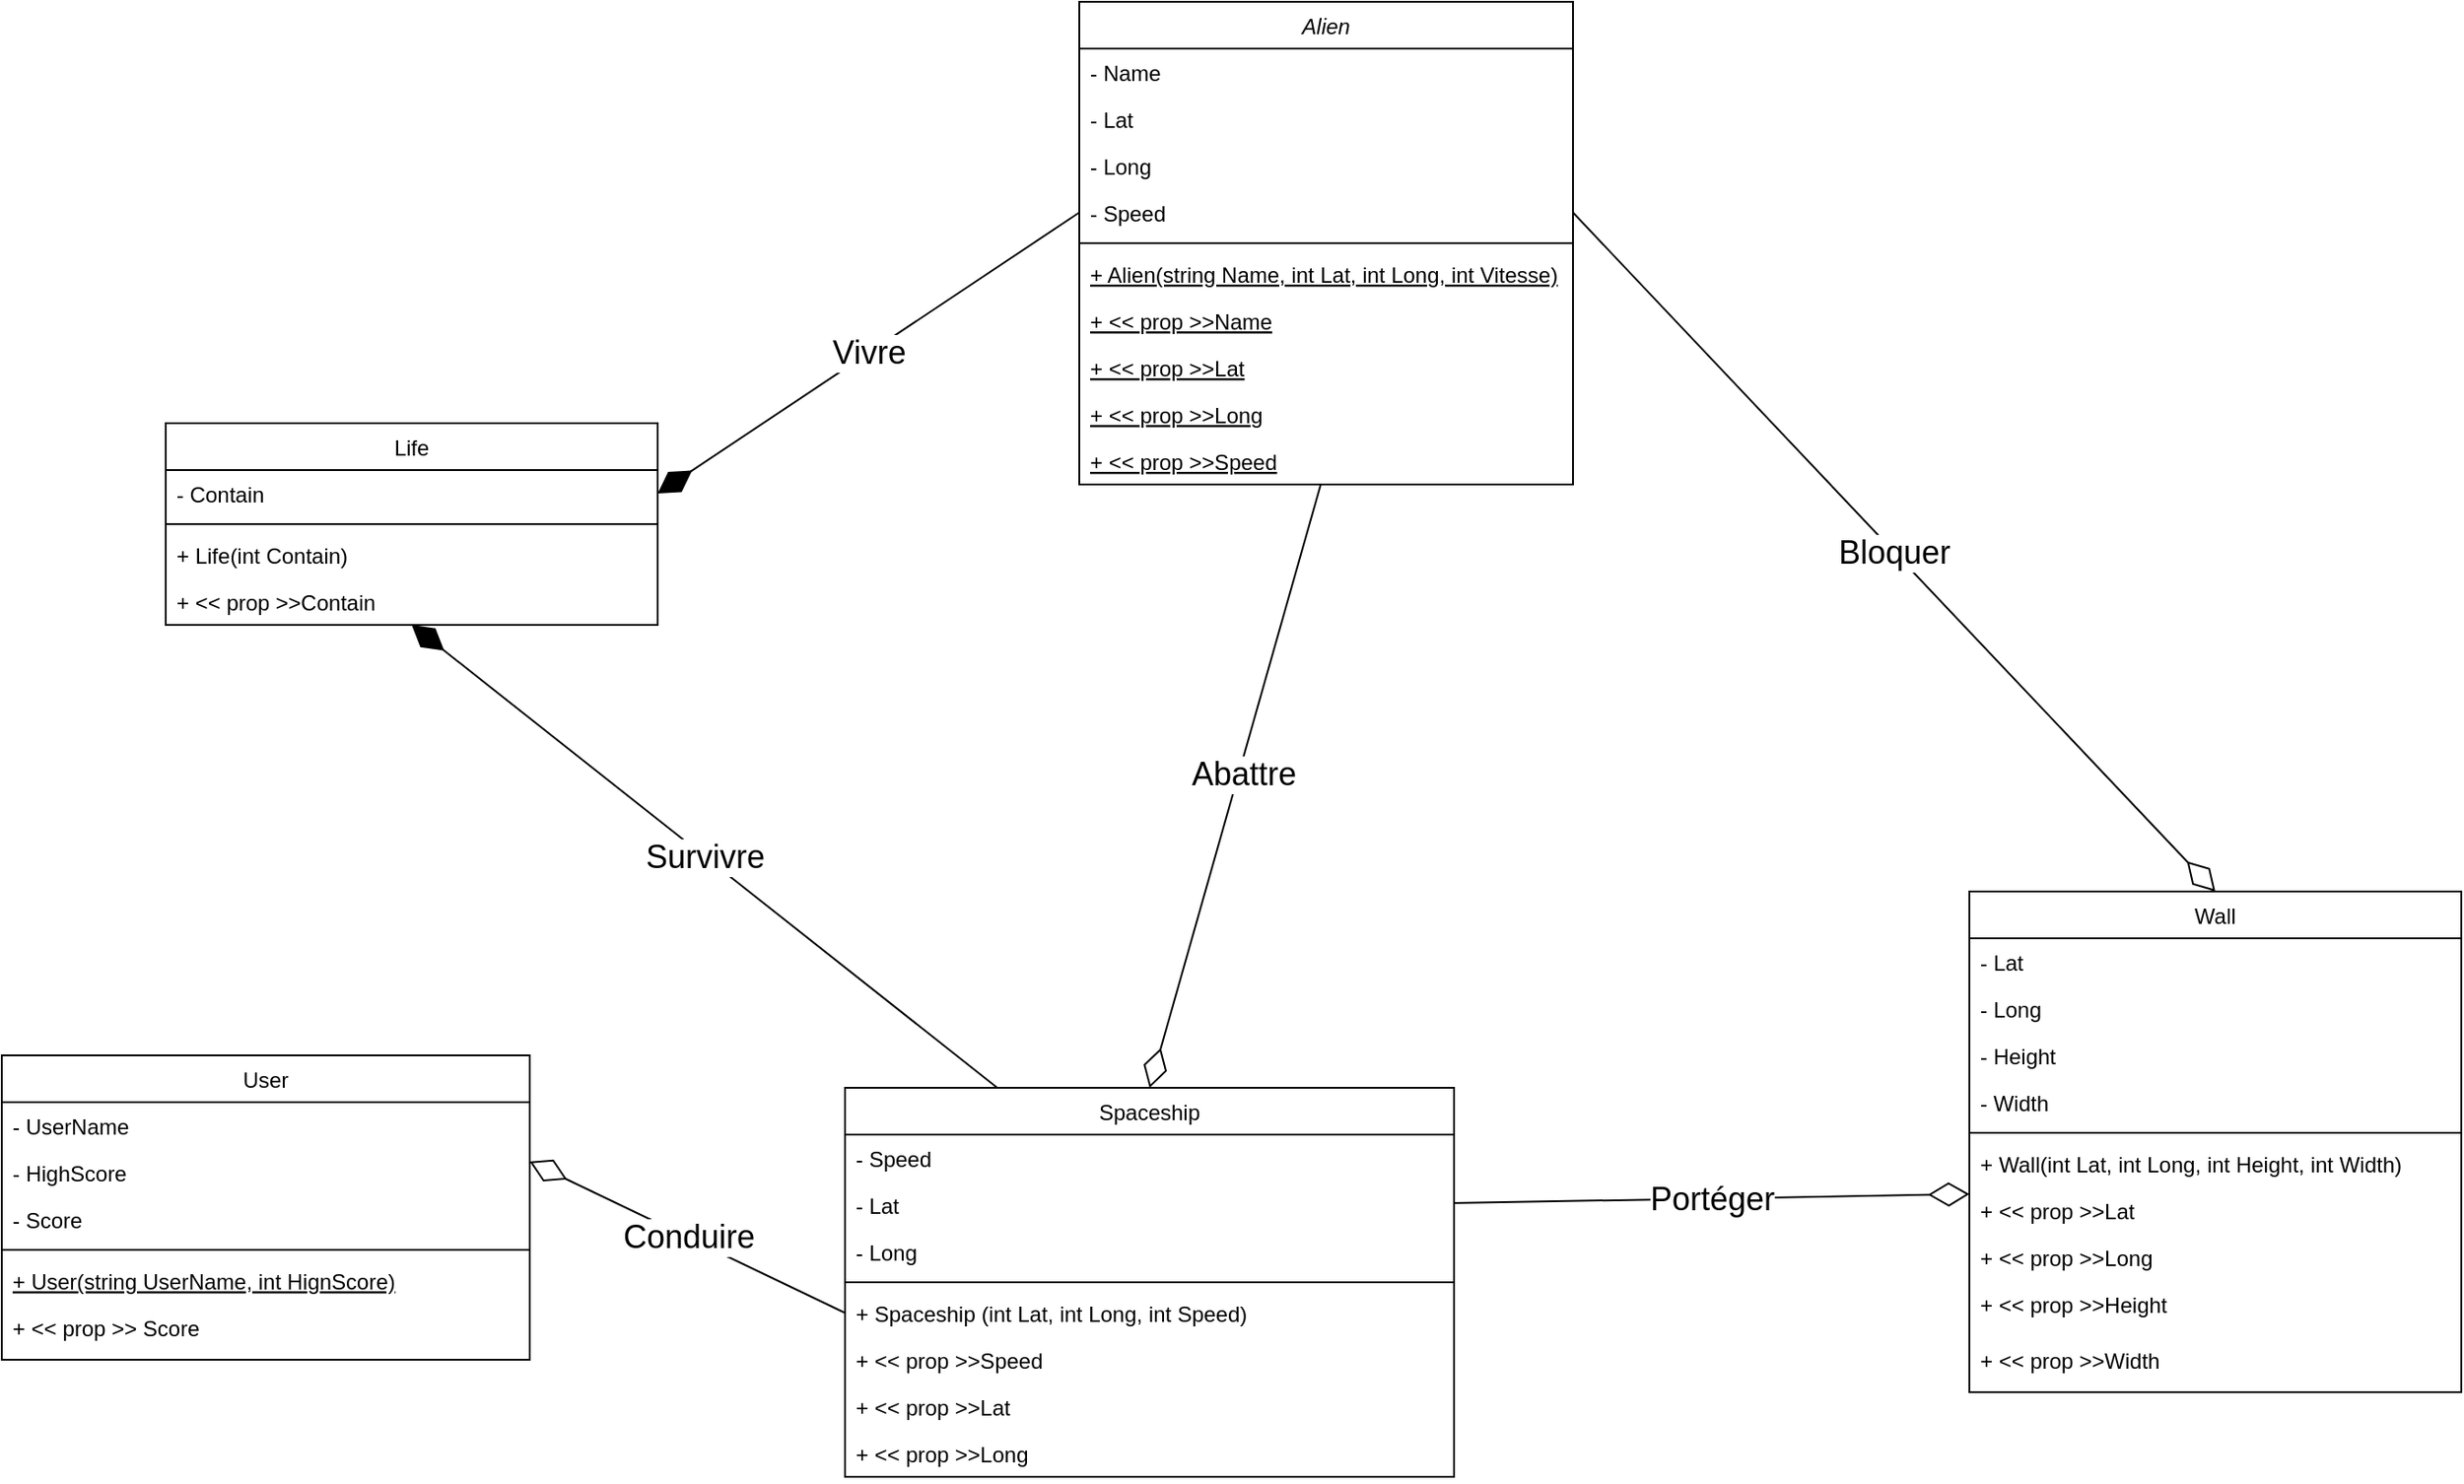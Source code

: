 <mxfile version="20.3.6" type="device"><diagram id="C5RBs43oDa-KdzZeNtuy" name="Page-1"><mxGraphModel dx="1422" dy="794" grid="1" gridSize="13" guides="1" tooltips="1" connect="1" arrows="1" fold="1" page="1" pageScale="1" pageWidth="2339" pageHeight="3300" math="0" shadow="0"><root><mxCell id="WIyWlLk6GJQsqaUBKTNV-0"/><mxCell id="WIyWlLk6GJQsqaUBKTNV-1" parent="WIyWlLk6GJQsqaUBKTNV-0"/><mxCell id="zkfFHV4jXpPFQw0GAbJ--0" value="Alien" style="swimlane;fontStyle=2;align=center;verticalAlign=top;childLayout=stackLayout;horizontal=1;startSize=26;horizontalStack=0;resizeParent=1;resizeLast=0;collapsible=1;marginBottom=0;rounded=0;shadow=0;strokeWidth=1;" parent="WIyWlLk6GJQsqaUBKTNV-1" vertex="1"><mxGeometry x="689" y="416" width="274" height="268" as="geometry"><mxRectangle x="230" y="140" width="160" height="26" as="alternateBounds"/></mxGeometry></mxCell><mxCell id="zkfFHV4jXpPFQw0GAbJ--1" value="- Name" style="text;align=left;verticalAlign=top;spacingLeft=4;spacingRight=4;overflow=hidden;rotatable=0;points=[[0,0.5],[1,0.5]];portConstraint=eastwest;" parent="zkfFHV4jXpPFQw0GAbJ--0" vertex="1"><mxGeometry y="26" width="274" height="26" as="geometry"/></mxCell><mxCell id="zkfFHV4jXpPFQw0GAbJ--2" value="- Lat" style="text;align=left;verticalAlign=top;spacingLeft=4;spacingRight=4;overflow=hidden;rotatable=0;points=[[0,0.5],[1,0.5]];portConstraint=eastwest;rounded=0;shadow=0;html=0;" parent="zkfFHV4jXpPFQw0GAbJ--0" vertex="1"><mxGeometry y="52" width="274" height="26" as="geometry"/></mxCell><mxCell id="zkfFHV4jXpPFQw0GAbJ--3" value="- Long" style="text;align=left;verticalAlign=top;spacingLeft=4;spacingRight=4;overflow=hidden;rotatable=0;points=[[0,0.5],[1,0.5]];portConstraint=eastwest;rounded=0;shadow=0;html=0;" parent="zkfFHV4jXpPFQw0GAbJ--0" vertex="1"><mxGeometry y="78" width="274" height="26" as="geometry"/></mxCell><mxCell id="cAzhCFdR-4WVPl4lDQga-0" value="- Speed" style="text;align=left;verticalAlign=top;spacingLeft=4;spacingRight=4;overflow=hidden;rotatable=0;points=[[0,0.5],[1,0.5]];portConstraint=eastwest;rounded=0;shadow=0;html=0;" vertex="1" parent="zkfFHV4jXpPFQw0GAbJ--0"><mxGeometry y="104" width="274" height="26" as="geometry"/></mxCell><mxCell id="zkfFHV4jXpPFQw0GAbJ--4" value="" style="line;html=1;strokeWidth=1;align=left;verticalAlign=middle;spacingTop=-1;spacingLeft=3;spacingRight=3;rotatable=0;labelPosition=right;points=[];portConstraint=eastwest;" parent="zkfFHV4jXpPFQw0GAbJ--0" vertex="1"><mxGeometry y="130" width="274" height="8" as="geometry"/></mxCell><mxCell id="cAzhCFdR-4WVPl4lDQga-2" value="+ Alien(string Name, int Lat, int Long, int Vitesse)" style="text;align=left;verticalAlign=top;spacingLeft=4;spacingRight=4;overflow=hidden;rotatable=0;points=[[0,0.5],[1,0.5]];portConstraint=eastwest;fontStyle=4" vertex="1" parent="zkfFHV4jXpPFQw0GAbJ--0"><mxGeometry y="138" width="274" height="26" as="geometry"/></mxCell><mxCell id="cAzhCFdR-4WVPl4lDQga-4" value="+ &lt;&lt; prop &gt;&gt;Name" style="text;align=left;verticalAlign=top;spacingLeft=4;spacingRight=4;overflow=hidden;rotatable=0;points=[[0,0.5],[1,0.5]];portConstraint=eastwest;fontStyle=4" vertex="1" parent="zkfFHV4jXpPFQw0GAbJ--0"><mxGeometry y="164" width="274" height="26" as="geometry"/></mxCell><mxCell id="cAzhCFdR-4WVPl4lDQga-5" value="+ &lt;&lt; prop &gt;&gt;Lat" style="text;align=left;verticalAlign=top;spacingLeft=4;spacingRight=4;overflow=hidden;rotatable=0;points=[[0,0.5],[1,0.5]];portConstraint=eastwest;fontStyle=4" vertex="1" parent="zkfFHV4jXpPFQw0GAbJ--0"><mxGeometry y="190" width="274" height="26" as="geometry"/></mxCell><mxCell id="cAzhCFdR-4WVPl4lDQga-7" value="+ &lt;&lt; prop &gt;&gt;Long" style="text;align=left;verticalAlign=top;spacingLeft=4;spacingRight=4;overflow=hidden;rotatable=0;points=[[0,0.5],[1,0.5]];portConstraint=eastwest;fontStyle=4" vertex="1" parent="zkfFHV4jXpPFQw0GAbJ--0"><mxGeometry y="216" width="274" height="26" as="geometry"/></mxCell><mxCell id="cAzhCFdR-4WVPl4lDQga-8" value="+ &lt;&lt; prop &gt;&gt;Speed" style="text;align=left;verticalAlign=top;spacingLeft=4;spacingRight=4;overflow=hidden;rotatable=0;points=[[0,0.5],[1,0.5]];portConstraint=eastwest;fontStyle=4" vertex="1" parent="zkfFHV4jXpPFQw0GAbJ--0"><mxGeometry y="242" width="274" height="26" as="geometry"/></mxCell><mxCell id="zkfFHV4jXpPFQw0GAbJ--6" value="User" style="swimlane;fontStyle=0;align=center;verticalAlign=top;childLayout=stackLayout;horizontal=1;startSize=26;horizontalStack=0;resizeParent=1;resizeLast=0;collapsible=1;marginBottom=0;rounded=0;shadow=0;strokeWidth=1;" parent="WIyWlLk6GJQsqaUBKTNV-1" vertex="1"><mxGeometry x="91" y="1001" width="293" height="169" as="geometry"><mxRectangle x="130" y="380" width="160" height="26" as="alternateBounds"/></mxGeometry></mxCell><mxCell id="zkfFHV4jXpPFQw0GAbJ--7" value="- UserName" style="text;align=left;verticalAlign=top;spacingLeft=4;spacingRight=4;overflow=hidden;rotatable=0;points=[[0,0.5],[1,0.5]];portConstraint=eastwest;" parent="zkfFHV4jXpPFQw0GAbJ--6" vertex="1"><mxGeometry y="26" width="293" height="26" as="geometry"/></mxCell><mxCell id="zkfFHV4jXpPFQw0GAbJ--8" value="- HighScore" style="text;align=left;verticalAlign=top;spacingLeft=4;spacingRight=4;overflow=hidden;rotatable=0;points=[[0,0.5],[1,0.5]];portConstraint=eastwest;rounded=0;shadow=0;html=0;" parent="zkfFHV4jXpPFQw0GAbJ--6" vertex="1"><mxGeometry y="52" width="293" height="26" as="geometry"/></mxCell><mxCell id="cAzhCFdR-4WVPl4lDQga-42" value="- Score" style="text;align=left;verticalAlign=top;spacingLeft=4;spacingRight=4;overflow=hidden;rotatable=0;points=[[0,0.5],[1,0.5]];portConstraint=eastwest;rounded=0;shadow=0;html=0;" vertex="1" parent="zkfFHV4jXpPFQw0GAbJ--6"><mxGeometry y="78" width="293" height="26" as="geometry"/></mxCell><mxCell id="zkfFHV4jXpPFQw0GAbJ--9" value="" style="line;html=1;strokeWidth=1;align=left;verticalAlign=middle;spacingTop=-1;spacingLeft=3;spacingRight=3;rotatable=0;labelPosition=right;points=[];portConstraint=eastwest;" parent="zkfFHV4jXpPFQw0GAbJ--6" vertex="1"><mxGeometry y="104" width="293" height="8" as="geometry"/></mxCell><mxCell id="zkfFHV4jXpPFQw0GAbJ--10" value="+ User(string UserName, int HignScore)" style="text;align=left;verticalAlign=top;spacingLeft=4;spacingRight=4;overflow=hidden;rotatable=0;points=[[0,0.5],[1,0.5]];portConstraint=eastwest;fontStyle=4" parent="zkfFHV4jXpPFQw0GAbJ--6" vertex="1"><mxGeometry y="112" width="293" height="26" as="geometry"/></mxCell><mxCell id="zkfFHV4jXpPFQw0GAbJ--11" value="+ &lt;&lt; prop &gt;&gt; Score" style="text;align=left;verticalAlign=top;spacingLeft=4;spacingRight=4;overflow=hidden;rotatable=0;points=[[0,0.5],[1,0.5]];portConstraint=eastwest;" parent="zkfFHV4jXpPFQw0GAbJ--6" vertex="1"><mxGeometry y="138" width="293" height="26" as="geometry"/></mxCell><mxCell id="zkfFHV4jXpPFQw0GAbJ--17" value="Spaceship" style="swimlane;fontStyle=0;align=center;verticalAlign=top;childLayout=stackLayout;horizontal=1;startSize=26;horizontalStack=0;resizeParent=1;resizeLast=0;collapsible=1;marginBottom=0;rounded=0;shadow=0;strokeWidth=1;" parent="WIyWlLk6GJQsqaUBKTNV-1" vertex="1"><mxGeometry x="559" y="1019" width="338" height="216" as="geometry"><mxRectangle x="550" y="140" width="160" height="26" as="alternateBounds"/></mxGeometry></mxCell><mxCell id="zkfFHV4jXpPFQw0GAbJ--18" value="- Speed" style="text;align=left;verticalAlign=top;spacingLeft=4;spacingRight=4;overflow=hidden;rotatable=0;points=[[0,0.5],[1,0.5]];portConstraint=eastwest;" parent="zkfFHV4jXpPFQw0GAbJ--17" vertex="1"><mxGeometry y="26" width="338" height="26" as="geometry"/></mxCell><mxCell id="zkfFHV4jXpPFQw0GAbJ--20" value="- Lat" style="text;align=left;verticalAlign=top;spacingLeft=4;spacingRight=4;overflow=hidden;rotatable=0;points=[[0,0.5],[1,0.5]];portConstraint=eastwest;rounded=0;shadow=0;html=0;" parent="zkfFHV4jXpPFQw0GAbJ--17" vertex="1"><mxGeometry y="52" width="338" height="26" as="geometry"/></mxCell><mxCell id="zkfFHV4jXpPFQw0GAbJ--21" value="- Long" style="text;align=left;verticalAlign=top;spacingLeft=4;spacingRight=4;overflow=hidden;rotatable=0;points=[[0,0.5],[1,0.5]];portConstraint=eastwest;rounded=0;shadow=0;html=0;" parent="zkfFHV4jXpPFQw0GAbJ--17" vertex="1"><mxGeometry y="78" width="338" height="26" as="geometry"/></mxCell><mxCell id="zkfFHV4jXpPFQw0GAbJ--23" value="" style="line;html=1;strokeWidth=1;align=left;verticalAlign=middle;spacingTop=-1;spacingLeft=3;spacingRight=3;rotatable=0;labelPosition=right;points=[];portConstraint=eastwest;" parent="zkfFHV4jXpPFQw0GAbJ--17" vertex="1"><mxGeometry y="104" width="338" height="8" as="geometry"/></mxCell><mxCell id="zkfFHV4jXpPFQw0GAbJ--24" value="+ Spaceship (int Lat, int Long, int Speed)" style="text;align=left;verticalAlign=top;spacingLeft=4;spacingRight=4;overflow=hidden;rotatable=0;points=[[0,0.5],[1,0.5]];portConstraint=eastwest;" parent="zkfFHV4jXpPFQw0GAbJ--17" vertex="1"><mxGeometry y="112" width="338" height="26" as="geometry"/></mxCell><mxCell id="cAzhCFdR-4WVPl4lDQga-45" value="+ &lt;&lt; prop &gt;&gt;Speed" style="text;align=left;verticalAlign=top;spacingLeft=4;spacingRight=4;overflow=hidden;rotatable=0;points=[[0,0.5],[1,0.5]];portConstraint=eastwest;" vertex="1" parent="zkfFHV4jXpPFQw0GAbJ--17"><mxGeometry y="138" width="338" height="26" as="geometry"/></mxCell><mxCell id="zkfFHV4jXpPFQw0GAbJ--25" value="+ &lt;&lt; prop &gt;&gt;Lat" style="text;align=left;verticalAlign=top;spacingLeft=4;spacingRight=4;overflow=hidden;rotatable=0;points=[[0,0.5],[1,0.5]];portConstraint=eastwest;" parent="zkfFHV4jXpPFQw0GAbJ--17" vertex="1"><mxGeometry y="164" width="338" height="26" as="geometry"/></mxCell><mxCell id="cAzhCFdR-4WVPl4lDQga-10" value="+ &lt;&lt; prop &gt;&gt;Long" style="text;align=left;verticalAlign=top;spacingLeft=4;spacingRight=4;overflow=hidden;rotatable=0;points=[[0,0.5],[1,0.5]];portConstraint=eastwest;" vertex="1" parent="zkfFHV4jXpPFQw0GAbJ--17"><mxGeometry y="190" width="338" height="26" as="geometry"/></mxCell><mxCell id="cAzhCFdR-4WVPl4lDQga-14" value="Life" style="swimlane;fontStyle=0;align=center;verticalAlign=top;childLayout=stackLayout;horizontal=1;startSize=26;horizontalStack=0;resizeParent=1;resizeLast=0;collapsible=1;marginBottom=0;rounded=0;shadow=0;strokeWidth=1;" vertex="1" parent="WIyWlLk6GJQsqaUBKTNV-1"><mxGeometry x="182" y="650" width="273" height="112" as="geometry"><mxRectangle x="550" y="140" width="160" height="26" as="alternateBounds"/></mxGeometry></mxCell><mxCell id="cAzhCFdR-4WVPl4lDQga-15" value="- Contain" style="text;align=left;verticalAlign=top;spacingLeft=4;spacingRight=4;overflow=hidden;rotatable=0;points=[[0,0.5],[1,0.5]];portConstraint=eastwest;" vertex="1" parent="cAzhCFdR-4WVPl4lDQga-14"><mxGeometry y="26" width="273" height="26" as="geometry"/></mxCell><mxCell id="cAzhCFdR-4WVPl4lDQga-19" value="" style="line;html=1;strokeWidth=1;align=left;verticalAlign=middle;spacingTop=-1;spacingLeft=3;spacingRight=3;rotatable=0;labelPosition=right;points=[];portConstraint=eastwest;" vertex="1" parent="cAzhCFdR-4WVPl4lDQga-14"><mxGeometry y="52" width="273" height="8" as="geometry"/></mxCell><mxCell id="cAzhCFdR-4WVPl4lDQga-20" value="+ Life(int Contain)" style="text;align=left;verticalAlign=top;spacingLeft=4;spacingRight=4;overflow=hidden;rotatable=0;points=[[0,0.5],[1,0.5]];portConstraint=eastwest;" vertex="1" parent="cAzhCFdR-4WVPl4lDQga-14"><mxGeometry y="60" width="273" height="26" as="geometry"/></mxCell><mxCell id="cAzhCFdR-4WVPl4lDQga-68" value="+ &lt;&lt; prop &gt;&gt;Contain" style="text;align=left;verticalAlign=top;spacingLeft=4;spacingRight=4;overflow=hidden;rotatable=0;points=[[0,0.5],[1,0.5]];portConstraint=eastwest;" vertex="1" parent="cAzhCFdR-4WVPl4lDQga-14"><mxGeometry y="86" width="273" height="26" as="geometry"/></mxCell><mxCell id="cAzhCFdR-4WVPl4lDQga-25" value="Wall" style="swimlane;fontStyle=0;align=center;verticalAlign=top;childLayout=stackLayout;horizontal=1;startSize=26;horizontalStack=0;resizeParent=1;resizeLast=0;collapsible=1;marginBottom=0;rounded=0;shadow=0;strokeWidth=1;" vertex="1" parent="WIyWlLk6GJQsqaUBKTNV-1"><mxGeometry x="1183" y="910" width="273" height="278" as="geometry"><mxRectangle x="550" y="140" width="160" height="26" as="alternateBounds"/></mxGeometry></mxCell><mxCell id="cAzhCFdR-4WVPl4lDQga-26" value="- Lat" style="text;align=left;verticalAlign=top;spacingLeft=4;spacingRight=4;overflow=hidden;rotatable=0;points=[[0,0.5],[1,0.5]];portConstraint=eastwest;" vertex="1" parent="cAzhCFdR-4WVPl4lDQga-25"><mxGeometry y="26" width="273" height="26" as="geometry"/></mxCell><mxCell id="cAzhCFdR-4WVPl4lDQga-27" value="- Long" style="text;align=left;verticalAlign=top;spacingLeft=4;spacingRight=4;overflow=hidden;rotatable=0;points=[[0,0.5],[1,0.5]];portConstraint=eastwest;rounded=0;shadow=0;html=0;" vertex="1" parent="cAzhCFdR-4WVPl4lDQga-25"><mxGeometry y="52" width="273" height="26" as="geometry"/></mxCell><mxCell id="cAzhCFdR-4WVPl4lDQga-43" value="- Height" style="text;align=left;verticalAlign=top;spacingLeft=4;spacingRight=4;overflow=hidden;rotatable=0;points=[[0,0.5],[1,0.5]];portConstraint=eastwest;rounded=0;shadow=0;html=0;" vertex="1" parent="cAzhCFdR-4WVPl4lDQga-25"><mxGeometry y="78" width="273" height="26" as="geometry"/></mxCell><mxCell id="cAzhCFdR-4WVPl4lDQga-44" value="- Width" style="text;align=left;verticalAlign=top;spacingLeft=4;spacingRight=4;overflow=hidden;rotatable=0;points=[[0,0.5],[1,0.5]];portConstraint=eastwest;rounded=0;shadow=0;html=0;" vertex="1" parent="cAzhCFdR-4WVPl4lDQga-25"><mxGeometry y="104" width="273" height="26" as="geometry"/></mxCell><mxCell id="cAzhCFdR-4WVPl4lDQga-30" value="" style="line;html=1;strokeWidth=1;align=left;verticalAlign=middle;spacingTop=-1;spacingLeft=3;spacingRight=3;rotatable=0;labelPosition=right;points=[];portConstraint=eastwest;" vertex="1" parent="cAzhCFdR-4WVPl4lDQga-25"><mxGeometry y="130" width="273" height="8" as="geometry"/></mxCell><mxCell id="cAzhCFdR-4WVPl4lDQga-31" value="+ Wall(int Lat, int Long, int Height, int Width)" style="text;align=left;verticalAlign=top;spacingLeft=4;spacingRight=4;overflow=hidden;rotatable=0;points=[[0,0.5],[1,0.5]];portConstraint=eastwest;" vertex="1" parent="cAzhCFdR-4WVPl4lDQga-25"><mxGeometry y="138" width="273" height="26" as="geometry"/></mxCell><mxCell id="cAzhCFdR-4WVPl4lDQga-32" value="+ &lt;&lt; prop &gt;&gt;Lat" style="text;align=left;verticalAlign=top;spacingLeft=4;spacingRight=4;overflow=hidden;rotatable=0;points=[[0,0.5],[1,0.5]];portConstraint=eastwest;" vertex="1" parent="cAzhCFdR-4WVPl4lDQga-25"><mxGeometry y="164" width="273" height="26" as="geometry"/></mxCell><mxCell id="cAzhCFdR-4WVPl4lDQga-33" value="+ &lt;&lt; prop &gt;&gt;Long" style="text;align=left;verticalAlign=top;spacingLeft=4;spacingRight=4;overflow=hidden;rotatable=0;points=[[0,0.5],[1,0.5]];portConstraint=eastwest;" vertex="1" parent="cAzhCFdR-4WVPl4lDQga-25"><mxGeometry y="190" width="273" height="26" as="geometry"/></mxCell><mxCell id="cAzhCFdR-4WVPl4lDQga-34" value="+ &lt;&lt; prop &gt;&gt;Height" style="text;align=left;verticalAlign=top;spacingLeft=4;spacingRight=4;overflow=hidden;rotatable=0;points=[[0,0.5],[1,0.5]];portConstraint=eastwest;" vertex="1" parent="cAzhCFdR-4WVPl4lDQga-25"><mxGeometry y="216" width="273" height="31" as="geometry"/></mxCell><mxCell id="cAzhCFdR-4WVPl4lDQga-35" value="+ &lt;&lt; prop &gt;&gt;Width" style="text;align=left;verticalAlign=top;spacingLeft=4;spacingRight=4;overflow=hidden;rotatable=0;points=[[0,0.5],[1,0.5]];portConstraint=eastwest;" vertex="1" parent="cAzhCFdR-4WVPl4lDQga-25"><mxGeometry y="247" width="273" height="31" as="geometry"/></mxCell><mxCell id="cAzhCFdR-4WVPl4lDQga-53" value="Conduire" style="endArrow=diamondThin;html=1;rounded=0;fontSize=18;exitX=0;exitY=0.5;exitDx=0;exitDy=0;entryX=1;entryY=0.269;entryDx=0;entryDy=0;endFill=0;startArrow=none;startFill=0;endSize=20;startSize=20;entryPerimeter=0;" edge="1" parent="WIyWlLk6GJQsqaUBKTNV-1" source="zkfFHV4jXpPFQw0GAbJ--24" target="zkfFHV4jXpPFQw0GAbJ--8"><mxGeometry relative="1" as="geometry"><mxPoint x="211" y="1191" as="sourcePoint"/><mxPoint x="436" y="936" as="targetPoint"/></mxGeometry></mxCell><mxCell id="cAzhCFdR-4WVPl4lDQga-55" value="" style="endArrow=none;html=1;rounded=0;fontSize=18;exitX=0.5;exitY=0;exitDx=0;exitDy=0;entryX=1;entryY=0.5;entryDx=0;entryDy=0;endFill=0;startArrow=diamondThin;startFill=0;endSize=6;startSize=20;fontStyle=1" edge="1" parent="WIyWlLk6GJQsqaUBKTNV-1" source="cAzhCFdR-4WVPl4lDQga-25" target="cAzhCFdR-4WVPl4lDQga-0"><mxGeometry relative="1" as="geometry"><mxPoint x="790" y="793" as="sourcePoint"/><mxPoint x="1015" y="538" as="targetPoint"/></mxGeometry></mxCell><mxCell id="cAzhCFdR-4WVPl4lDQga-56" value="Bloquer" style="edgeLabel;resizable=0;html=1;align=center;verticalAlign=middle;fontSize=18;" connectable="0" vertex="1" parent="cAzhCFdR-4WVPl4lDQga-55"><mxGeometry relative="1" as="geometry"/></mxCell><mxCell id="cAzhCFdR-4WVPl4lDQga-59" value="Abattre" style="endArrow=none;html=1;rounded=0;fontSize=18;exitX=0.5;exitY=0;exitDx=0;exitDy=0;entryX=0;entryY=0.5;entryDx=0;entryDy=0;endFill=0;startArrow=diamondThin;startFill=0;endSize=6;startSize=20;" edge="1" parent="WIyWlLk6GJQsqaUBKTNV-1" source="zkfFHV4jXpPFQw0GAbJ--17"><mxGeometry x="0.043" y="-3" relative="1" as="geometry"><mxPoint x="598" y="939" as="sourcePoint"/><mxPoint x="823" y="684" as="targetPoint"/><mxPoint as="offset"/></mxGeometry></mxCell><mxCell id="cAzhCFdR-4WVPl4lDQga-60" value="&lt;br&gt;" style="edgeLabel;resizable=0;html=1;align=center;verticalAlign=middle;fontSize=18;" connectable="0" vertex="1" parent="cAzhCFdR-4WVPl4lDQga-59"><mxGeometry relative="1" as="geometry"/></mxCell><mxCell id="cAzhCFdR-4WVPl4lDQga-61" value="Vivre" style="endArrow=none;html=1;rounded=0;fontSize=18;exitX=1;exitY=0.5;exitDx=0;exitDy=0;entryX=0;entryY=0.5;entryDx=0;entryDy=0;endFill=0;startArrow=diamondThin;startFill=1;endSize=6;startSize=20;" edge="1" parent="WIyWlLk6GJQsqaUBKTNV-1" source="cAzhCFdR-4WVPl4lDQga-15"><mxGeometry relative="1" as="geometry"><mxPoint x="464" y="788" as="sourcePoint"/><mxPoint x="689" y="533" as="targetPoint"/></mxGeometry></mxCell><mxCell id="cAzhCFdR-4WVPl4lDQga-63" value="Survivre" style="endArrow=diamondThin;html=1;rounded=0;fontSize=18;exitX=0.25;exitY=0;exitDx=0;exitDy=0;entryX=0.5;entryY=1;entryDx=0;entryDy=0;endFill=1;startArrow=none;startFill=0;endSize=20;startSize=20;" edge="1" parent="WIyWlLk6GJQsqaUBKTNV-1" source="zkfFHV4jXpPFQw0GAbJ--17" target="cAzhCFdR-4WVPl4lDQga-14"><mxGeometry relative="1" as="geometry"><mxPoint x="172" y="983" as="sourcePoint"/><mxPoint x="397" y="728" as="targetPoint"/></mxGeometry></mxCell><mxCell id="cAzhCFdR-4WVPl4lDQga-66" value="" style="endArrow=diamondThin;html=1;rounded=0;fontSize=18;exitX=1;exitY=0.5;exitDx=0;exitDy=0;entryX=0;entryY=0.5;entryDx=0;entryDy=0;endFill=0;startArrow=none;startFill=0;endSize=20;startSize=20;" edge="1" parent="WIyWlLk6GJQsqaUBKTNV-1"><mxGeometry relative="1" as="geometry"><mxPoint x="897" y="1083" as="sourcePoint"/><mxPoint x="1183" y="1078" as="targetPoint"/></mxGeometry></mxCell><mxCell id="cAzhCFdR-4WVPl4lDQga-67" value="Portéger" style="edgeLabel;resizable=0;html=1;align=center;verticalAlign=middle;fontSize=18;" connectable="0" vertex="1" parent="cAzhCFdR-4WVPl4lDQga-66"><mxGeometry relative="1" as="geometry"/></mxCell></root></mxGraphModel></diagram></mxfile>